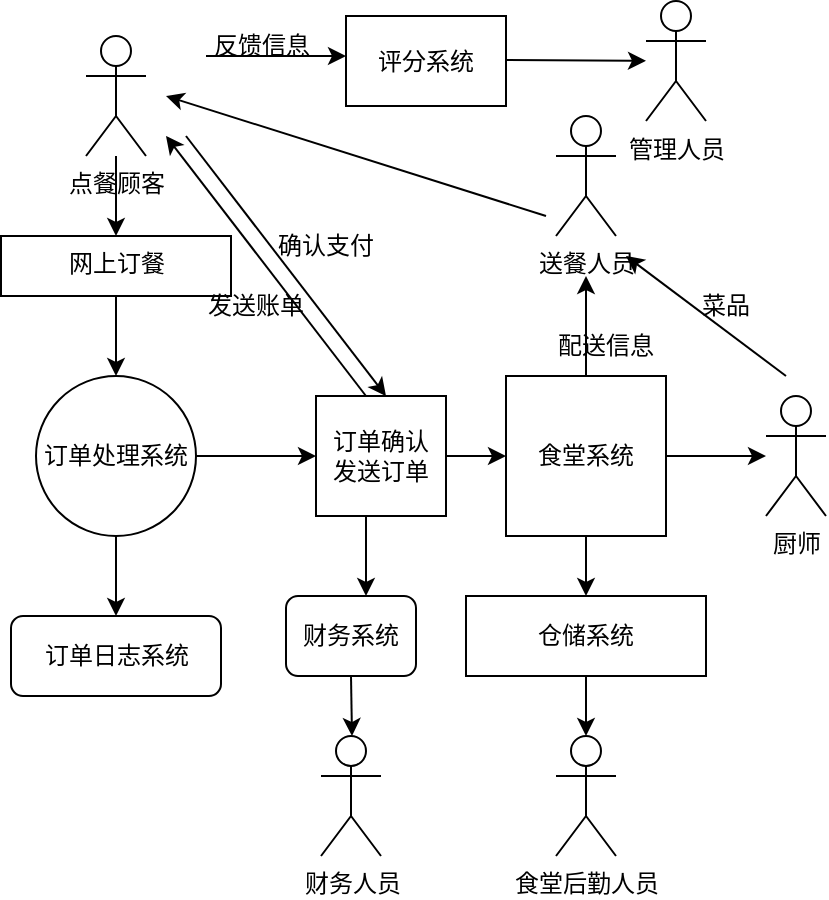 <mxfile version="20.2.3" type="github">
  <diagram id="Fm1sxlU_5PA6M_dbFYdL" name="第 1 页">
    <mxGraphModel dx="1000" dy="600" grid="1" gridSize="10" guides="1" tooltips="1" connect="1" arrows="1" fold="1" page="1" pageScale="1" pageWidth="827" pageHeight="1169" math="0" shadow="0">
      <root>
        <mxCell id="0" />
        <mxCell id="1" parent="0" />
        <mxCell id="5I9bOGBrFUUclIIjExHC-7" value="" style="edgeStyle=orthogonalEdgeStyle;rounded=0;orthogonalLoop=1;jettySize=auto;html=1;" edge="1" parent="1" source="5I9bOGBrFUUclIIjExHC-1" target="5I9bOGBrFUUclIIjExHC-6">
          <mxGeometry relative="1" as="geometry" />
        </mxCell>
        <mxCell id="5I9bOGBrFUUclIIjExHC-1" value="点餐顾客" style="shape=umlActor;verticalLabelPosition=bottom;verticalAlign=top;html=1;outlineConnect=0;" vertex="1" parent="1">
          <mxGeometry x="100" y="50" width="30" height="60" as="geometry" />
        </mxCell>
        <mxCell id="5I9bOGBrFUUclIIjExHC-6" value="网上订餐" style="whiteSpace=wrap;html=1;verticalAlign=top;" vertex="1" parent="1">
          <mxGeometry x="57.5" y="150" width="115" height="30" as="geometry" />
        </mxCell>
        <mxCell id="5I9bOGBrFUUclIIjExHC-9" value="" style="endArrow=classic;html=1;rounded=0;exitX=0.5;exitY=1;exitDx=0;exitDy=0;entryX=0.5;entryY=0;entryDx=0;entryDy=0;entryPerimeter=0;" edge="1" parent="1" source="5I9bOGBrFUUclIIjExHC-6">
          <mxGeometry width="50" height="50" relative="1" as="geometry">
            <mxPoint x="172.5" y="220" as="sourcePoint" />
            <mxPoint x="115" y="220" as="targetPoint" />
          </mxGeometry>
        </mxCell>
        <mxCell id="5I9bOGBrFUUclIIjExHC-17" value="" style="edgeStyle=orthogonalEdgeStyle;rounded=0;orthogonalLoop=1;jettySize=auto;html=1;" edge="1" parent="1" source="5I9bOGBrFUUclIIjExHC-10" target="5I9bOGBrFUUclIIjExHC-16">
          <mxGeometry relative="1" as="geometry" />
        </mxCell>
        <mxCell id="5I9bOGBrFUUclIIjExHC-10" value="订单处理系统" style="ellipse;whiteSpace=wrap;html=1;aspect=fixed;" vertex="1" parent="1">
          <mxGeometry x="75" y="220" width="80" height="80" as="geometry" />
        </mxCell>
        <mxCell id="5I9bOGBrFUUclIIjExHC-16" value="订单确认&lt;br&gt;发送订单" style="whiteSpace=wrap;html=1;" vertex="1" parent="1">
          <mxGeometry x="215" y="230" width="65" height="60" as="geometry" />
        </mxCell>
        <mxCell id="5I9bOGBrFUUclIIjExHC-18" value="" style="endArrow=classic;html=1;rounded=0;" edge="1" parent="1">
          <mxGeometry width="50" height="50" relative="1" as="geometry">
            <mxPoint x="240" y="230" as="sourcePoint" />
            <mxPoint x="140" y="100" as="targetPoint" />
          </mxGeometry>
        </mxCell>
        <mxCell id="5I9bOGBrFUUclIIjExHC-19" value="" style="endArrow=classic;html=1;rounded=0;" edge="1" parent="1">
          <mxGeometry width="50" height="50" relative="1" as="geometry">
            <mxPoint x="150" y="100" as="sourcePoint" />
            <mxPoint x="250" y="230" as="targetPoint" />
          </mxGeometry>
        </mxCell>
        <mxCell id="5I9bOGBrFUUclIIjExHC-20" value="确认支付" style="text;html=1;strokeColor=none;fillColor=none;align=center;verticalAlign=middle;whiteSpace=wrap;rounded=0;" vertex="1" parent="1">
          <mxGeometry x="190" y="140" width="60" height="30" as="geometry" />
        </mxCell>
        <mxCell id="5I9bOGBrFUUclIIjExHC-21" value="" style="endArrow=classic;html=1;rounded=0;" edge="1" parent="1">
          <mxGeometry width="50" height="50" relative="1" as="geometry">
            <mxPoint x="280" y="260" as="sourcePoint" />
            <mxPoint x="310" y="260" as="targetPoint" />
          </mxGeometry>
        </mxCell>
        <mxCell id="5I9bOGBrFUUclIIjExHC-23" value="食堂系统" style="whiteSpace=wrap;html=1;aspect=fixed;" vertex="1" parent="1">
          <mxGeometry x="310" y="220" width="80" height="80" as="geometry" />
        </mxCell>
        <mxCell id="5I9bOGBrFUUclIIjExHC-24" value="" style="endArrow=classic;html=1;rounded=0;exitX=0.5;exitY=1;exitDx=0;exitDy=0;" edge="1" parent="1" source="5I9bOGBrFUUclIIjExHC-23">
          <mxGeometry width="50" height="50" relative="1" as="geometry">
            <mxPoint x="340" y="380" as="sourcePoint" />
            <mxPoint x="350" y="330" as="targetPoint" />
          </mxGeometry>
        </mxCell>
        <mxCell id="5I9bOGBrFUUclIIjExHC-25" value="仓储系统" style="rounded=0;whiteSpace=wrap;html=1;" vertex="1" parent="1">
          <mxGeometry x="290" y="330" width="120" height="40" as="geometry" />
        </mxCell>
        <mxCell id="5I9bOGBrFUUclIIjExHC-27" value="" style="endArrow=classic;html=1;rounded=0;exitX=0.5;exitY=1;exitDx=0;exitDy=0;" edge="1" parent="1" source="5I9bOGBrFUUclIIjExHC-25">
          <mxGeometry width="50" height="50" relative="1" as="geometry">
            <mxPoint x="330" y="430" as="sourcePoint" />
            <mxPoint x="350" y="400" as="targetPoint" />
          </mxGeometry>
        </mxCell>
        <mxCell id="5I9bOGBrFUUclIIjExHC-28" value="食堂后勤人员" style="shape=umlActor;verticalLabelPosition=bottom;verticalAlign=top;html=1;outlineConnect=0;" vertex="1" parent="1">
          <mxGeometry x="335" y="400" width="30" height="60" as="geometry" />
        </mxCell>
        <mxCell id="5I9bOGBrFUUclIIjExHC-30" value="" style="endArrow=classic;html=1;rounded=0;" edge="1" parent="1">
          <mxGeometry width="50" height="50" relative="1" as="geometry">
            <mxPoint x="390" y="260" as="sourcePoint" />
            <mxPoint x="440" y="260" as="targetPoint" />
          </mxGeometry>
        </mxCell>
        <mxCell id="5I9bOGBrFUUclIIjExHC-31" value="厨师" style="shape=umlActor;verticalLabelPosition=bottom;verticalAlign=top;html=1;outlineConnect=0;" vertex="1" parent="1">
          <mxGeometry x="440" y="230" width="30" height="60" as="geometry" />
        </mxCell>
        <mxCell id="5I9bOGBrFUUclIIjExHC-34" value="发送账单" style="text;html=1;strokeColor=none;fillColor=none;align=center;verticalAlign=middle;whiteSpace=wrap;rounded=0;" vertex="1" parent="1">
          <mxGeometry x="155" y="170" width="60" height="30" as="geometry" />
        </mxCell>
        <mxCell id="5I9bOGBrFUUclIIjExHC-36" value="" style="endArrow=classic;html=1;rounded=0;" edge="1" parent="1">
          <mxGeometry width="50" height="50" relative="1" as="geometry">
            <mxPoint x="450" y="220" as="sourcePoint" />
            <mxPoint x="370" y="160" as="targetPoint" />
          </mxGeometry>
        </mxCell>
        <mxCell id="5I9bOGBrFUUclIIjExHC-38" value="送餐人员" style="shape=umlActor;verticalLabelPosition=bottom;verticalAlign=top;html=1;outlineConnect=0;" vertex="1" parent="1">
          <mxGeometry x="335" y="90" width="30" height="60" as="geometry" />
        </mxCell>
        <mxCell id="5I9bOGBrFUUclIIjExHC-39" value="" style="endArrow=classic;html=1;rounded=0;" edge="1" parent="1">
          <mxGeometry width="50" height="50" relative="1" as="geometry">
            <mxPoint x="350" y="220" as="sourcePoint" />
            <mxPoint x="350" y="170" as="targetPoint" />
          </mxGeometry>
        </mxCell>
        <mxCell id="5I9bOGBrFUUclIIjExHC-40" value="配送信息" style="text;html=1;strokeColor=none;fillColor=none;align=center;verticalAlign=middle;whiteSpace=wrap;rounded=0;" vertex="1" parent="1">
          <mxGeometry x="330" y="190" width="60" height="30" as="geometry" />
        </mxCell>
        <mxCell id="5I9bOGBrFUUclIIjExHC-41" value="菜品" style="text;html=1;strokeColor=none;fillColor=none;align=center;verticalAlign=middle;whiteSpace=wrap;rounded=0;" vertex="1" parent="1">
          <mxGeometry x="390" y="170" width="60" height="30" as="geometry" />
        </mxCell>
        <mxCell id="5I9bOGBrFUUclIIjExHC-42" value="" style="endArrow=classic;html=1;rounded=0;" edge="1" parent="1">
          <mxGeometry width="50" height="50" relative="1" as="geometry">
            <mxPoint x="330" y="140" as="sourcePoint" />
            <mxPoint x="140" y="80" as="targetPoint" />
          </mxGeometry>
        </mxCell>
        <mxCell id="5I9bOGBrFUUclIIjExHC-43" value="" style="endArrow=classic;html=1;rounded=0;" edge="1" parent="1">
          <mxGeometry width="50" height="50" relative="1" as="geometry">
            <mxPoint x="240" y="290" as="sourcePoint" />
            <mxPoint x="240" y="330" as="targetPoint" />
          </mxGeometry>
        </mxCell>
        <mxCell id="5I9bOGBrFUUclIIjExHC-44" value="财务系统" style="rounded=1;whiteSpace=wrap;html=1;" vertex="1" parent="1">
          <mxGeometry x="200" y="330" width="65" height="40" as="geometry" />
        </mxCell>
        <mxCell id="5I9bOGBrFUUclIIjExHC-45" value="" style="endArrow=classic;html=1;rounded=0;" edge="1" parent="1">
          <mxGeometry width="50" height="50" relative="1" as="geometry">
            <mxPoint x="160" y="60" as="sourcePoint" />
            <mxPoint x="230" y="60" as="targetPoint" />
          </mxGeometry>
        </mxCell>
        <mxCell id="5I9bOGBrFUUclIIjExHC-47" value="" style="endArrow=classic;html=1;rounded=0;exitX=0.5;exitY=1;exitDx=0;exitDy=0;" edge="1" parent="1" source="5I9bOGBrFUUclIIjExHC-10">
          <mxGeometry width="50" height="50" relative="1" as="geometry">
            <mxPoint x="90" y="360" as="sourcePoint" />
            <mxPoint x="115" y="340" as="targetPoint" />
          </mxGeometry>
        </mxCell>
        <mxCell id="5I9bOGBrFUUclIIjExHC-48" value="订单日志系统" style="rounded=1;whiteSpace=wrap;html=1;" vertex="1" parent="1">
          <mxGeometry x="62.5" y="340" width="105" height="40" as="geometry" />
        </mxCell>
        <mxCell id="5I9bOGBrFUUclIIjExHC-52" value="" style="endArrow=classic;html=1;rounded=0;exitX=0.5;exitY=1;exitDx=0;exitDy=0;" edge="1" parent="1" source="5I9bOGBrFUUclIIjExHC-44">
          <mxGeometry width="50" height="50" relative="1" as="geometry">
            <mxPoint x="265" y="390" as="sourcePoint" />
            <mxPoint x="233" y="400" as="targetPoint" />
          </mxGeometry>
        </mxCell>
        <mxCell id="5I9bOGBrFUUclIIjExHC-53" value="财务人员" style="shape=umlActor;verticalLabelPosition=bottom;verticalAlign=top;html=1;outlineConnect=0;" vertex="1" parent="1">
          <mxGeometry x="217.5" y="400" width="30" height="60" as="geometry" />
        </mxCell>
        <mxCell id="5I9bOGBrFUUclIIjExHC-56" value="反馈信息" style="text;html=1;strokeColor=none;fillColor=none;align=center;verticalAlign=middle;whiteSpace=wrap;rounded=0;" vertex="1" parent="1">
          <mxGeometry x="157.5" y="40" width="60" height="30" as="geometry" />
        </mxCell>
        <mxCell id="5I9bOGBrFUUclIIjExHC-57" value="评分系统" style="rounded=0;whiteSpace=wrap;html=1;" vertex="1" parent="1">
          <mxGeometry x="230" y="40" width="80" height="45" as="geometry" />
        </mxCell>
        <mxCell id="5I9bOGBrFUUclIIjExHC-58" value="" style="endArrow=classic;html=1;rounded=0;" edge="1" parent="1" target="5I9bOGBrFUUclIIjExHC-59">
          <mxGeometry width="50" height="50" relative="1" as="geometry">
            <mxPoint x="310" y="62" as="sourcePoint" />
            <mxPoint x="360" y="62" as="targetPoint" />
          </mxGeometry>
        </mxCell>
        <mxCell id="5I9bOGBrFUUclIIjExHC-59" value="管理人员" style="shape=umlActor;verticalLabelPosition=bottom;verticalAlign=top;html=1;outlineConnect=0;" vertex="1" parent="1">
          <mxGeometry x="380" y="32.5" width="30" height="60" as="geometry" />
        </mxCell>
      </root>
    </mxGraphModel>
  </diagram>
</mxfile>
